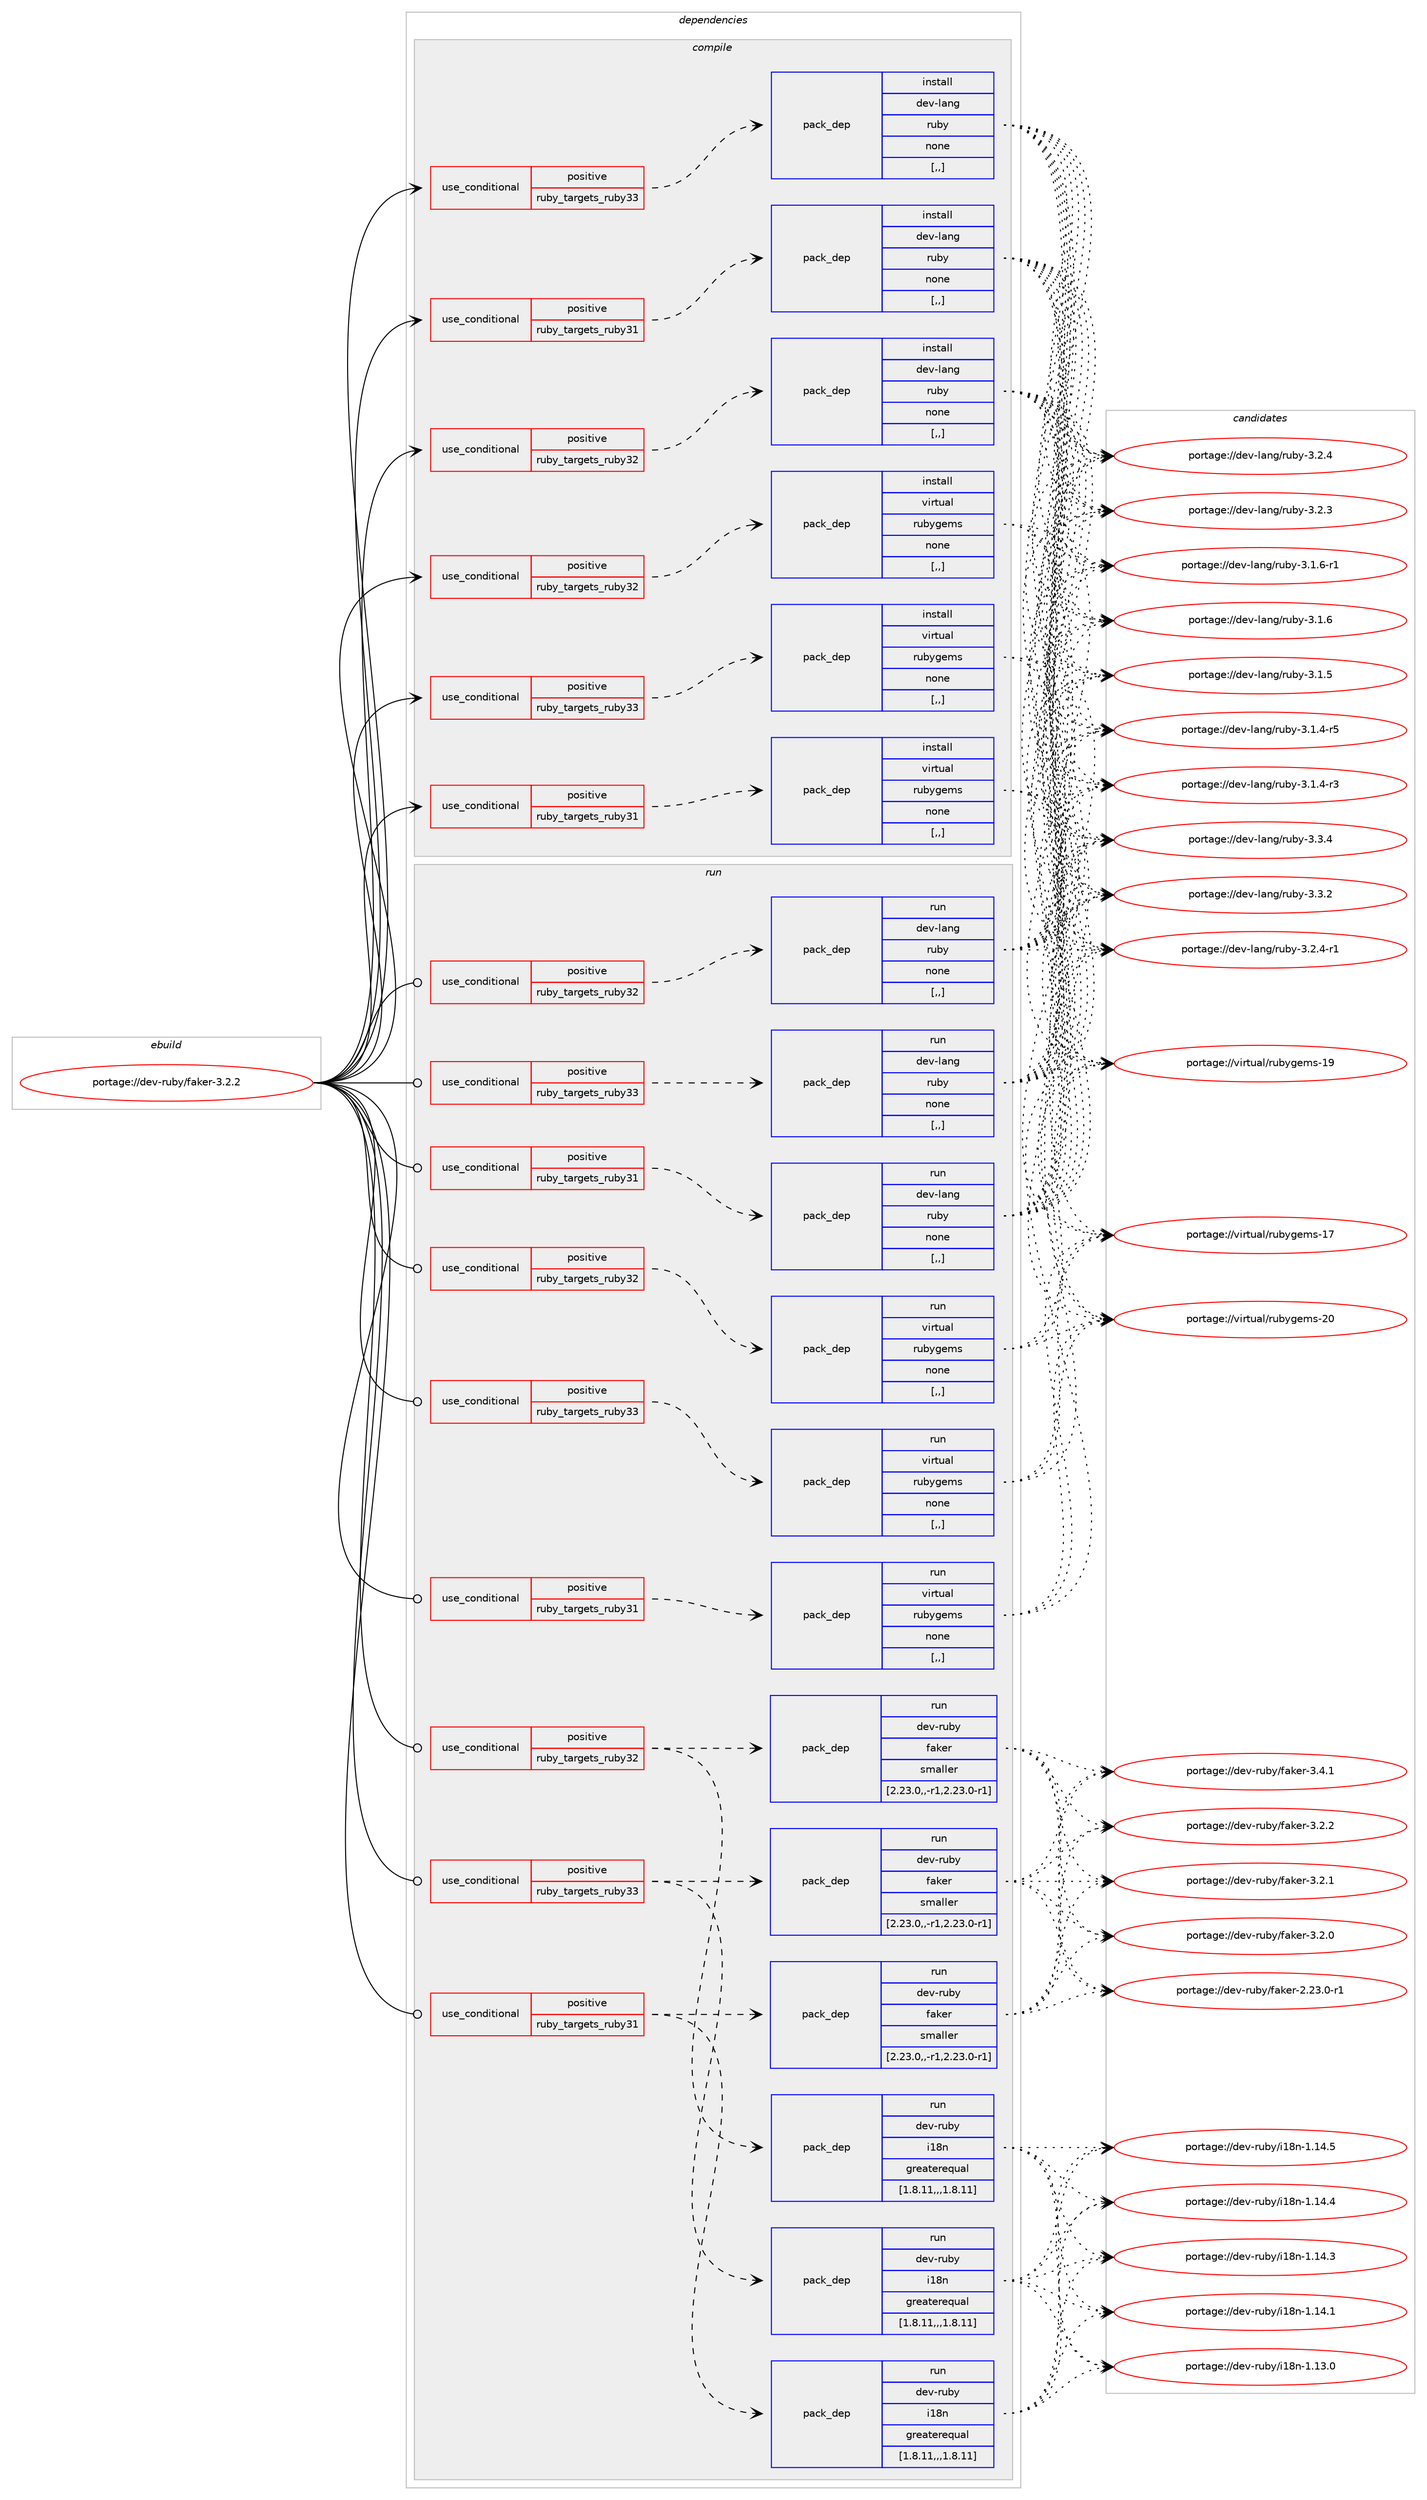 digraph prolog {

# *************
# Graph options
# *************

newrank=true;
concentrate=true;
compound=true;
graph [rankdir=LR,fontname=Helvetica,fontsize=10,ranksep=1.5];#, ranksep=2.5, nodesep=0.2];
edge  [arrowhead=vee];
node  [fontname=Helvetica,fontsize=10];

# **********
# The ebuild
# **********

subgraph cluster_leftcol {
color=gray;
rank=same;
label=<<i>ebuild</i>>;
id [label="portage://dev-ruby/faker-3.2.2", color=red, width=4, href="../dev-ruby/faker-3.2.2.svg"];
}

# ****************
# The dependencies
# ****************

subgraph cluster_midcol {
color=gray;
label=<<i>dependencies</i>>;
subgraph cluster_compile {
fillcolor="#eeeeee";
style=filled;
label=<<i>compile</i>>;
subgraph cond47259 {
dependency182597 [label=<<TABLE BORDER="0" CELLBORDER="1" CELLSPACING="0" CELLPADDING="4"><TR><TD ROWSPAN="3" CELLPADDING="10">use_conditional</TD></TR><TR><TD>positive</TD></TR><TR><TD>ruby_targets_ruby31</TD></TR></TABLE>>, shape=none, color=red];
subgraph pack134035 {
dependency182598 [label=<<TABLE BORDER="0" CELLBORDER="1" CELLSPACING="0" CELLPADDING="4" WIDTH="220"><TR><TD ROWSPAN="6" CELLPADDING="30">pack_dep</TD></TR><TR><TD WIDTH="110">install</TD></TR><TR><TD>dev-lang</TD></TR><TR><TD>ruby</TD></TR><TR><TD>none</TD></TR><TR><TD>[,,]</TD></TR></TABLE>>, shape=none, color=blue];
}
dependency182597:e -> dependency182598:w [weight=20,style="dashed",arrowhead="vee"];
}
id:e -> dependency182597:w [weight=20,style="solid",arrowhead="vee"];
subgraph cond47260 {
dependency182599 [label=<<TABLE BORDER="0" CELLBORDER="1" CELLSPACING="0" CELLPADDING="4"><TR><TD ROWSPAN="3" CELLPADDING="10">use_conditional</TD></TR><TR><TD>positive</TD></TR><TR><TD>ruby_targets_ruby31</TD></TR></TABLE>>, shape=none, color=red];
subgraph pack134036 {
dependency182600 [label=<<TABLE BORDER="0" CELLBORDER="1" CELLSPACING="0" CELLPADDING="4" WIDTH="220"><TR><TD ROWSPAN="6" CELLPADDING="30">pack_dep</TD></TR><TR><TD WIDTH="110">install</TD></TR><TR><TD>virtual</TD></TR><TR><TD>rubygems</TD></TR><TR><TD>none</TD></TR><TR><TD>[,,]</TD></TR></TABLE>>, shape=none, color=blue];
}
dependency182599:e -> dependency182600:w [weight=20,style="dashed",arrowhead="vee"];
}
id:e -> dependency182599:w [weight=20,style="solid",arrowhead="vee"];
subgraph cond47261 {
dependency182601 [label=<<TABLE BORDER="0" CELLBORDER="1" CELLSPACING="0" CELLPADDING="4"><TR><TD ROWSPAN="3" CELLPADDING="10">use_conditional</TD></TR><TR><TD>positive</TD></TR><TR><TD>ruby_targets_ruby32</TD></TR></TABLE>>, shape=none, color=red];
subgraph pack134037 {
dependency182602 [label=<<TABLE BORDER="0" CELLBORDER="1" CELLSPACING="0" CELLPADDING="4" WIDTH="220"><TR><TD ROWSPAN="6" CELLPADDING="30">pack_dep</TD></TR><TR><TD WIDTH="110">install</TD></TR><TR><TD>dev-lang</TD></TR><TR><TD>ruby</TD></TR><TR><TD>none</TD></TR><TR><TD>[,,]</TD></TR></TABLE>>, shape=none, color=blue];
}
dependency182601:e -> dependency182602:w [weight=20,style="dashed",arrowhead="vee"];
}
id:e -> dependency182601:w [weight=20,style="solid",arrowhead="vee"];
subgraph cond47262 {
dependency182603 [label=<<TABLE BORDER="0" CELLBORDER="1" CELLSPACING="0" CELLPADDING="4"><TR><TD ROWSPAN="3" CELLPADDING="10">use_conditional</TD></TR><TR><TD>positive</TD></TR><TR><TD>ruby_targets_ruby32</TD></TR></TABLE>>, shape=none, color=red];
subgraph pack134038 {
dependency182604 [label=<<TABLE BORDER="0" CELLBORDER="1" CELLSPACING="0" CELLPADDING="4" WIDTH="220"><TR><TD ROWSPAN="6" CELLPADDING="30">pack_dep</TD></TR><TR><TD WIDTH="110">install</TD></TR><TR><TD>virtual</TD></TR><TR><TD>rubygems</TD></TR><TR><TD>none</TD></TR><TR><TD>[,,]</TD></TR></TABLE>>, shape=none, color=blue];
}
dependency182603:e -> dependency182604:w [weight=20,style="dashed",arrowhead="vee"];
}
id:e -> dependency182603:w [weight=20,style="solid",arrowhead="vee"];
subgraph cond47263 {
dependency182605 [label=<<TABLE BORDER="0" CELLBORDER="1" CELLSPACING="0" CELLPADDING="4"><TR><TD ROWSPAN="3" CELLPADDING="10">use_conditional</TD></TR><TR><TD>positive</TD></TR><TR><TD>ruby_targets_ruby33</TD></TR></TABLE>>, shape=none, color=red];
subgraph pack134039 {
dependency182606 [label=<<TABLE BORDER="0" CELLBORDER="1" CELLSPACING="0" CELLPADDING="4" WIDTH="220"><TR><TD ROWSPAN="6" CELLPADDING="30">pack_dep</TD></TR><TR><TD WIDTH="110">install</TD></TR><TR><TD>dev-lang</TD></TR><TR><TD>ruby</TD></TR><TR><TD>none</TD></TR><TR><TD>[,,]</TD></TR></TABLE>>, shape=none, color=blue];
}
dependency182605:e -> dependency182606:w [weight=20,style="dashed",arrowhead="vee"];
}
id:e -> dependency182605:w [weight=20,style="solid",arrowhead="vee"];
subgraph cond47264 {
dependency182607 [label=<<TABLE BORDER="0" CELLBORDER="1" CELLSPACING="0" CELLPADDING="4"><TR><TD ROWSPAN="3" CELLPADDING="10">use_conditional</TD></TR><TR><TD>positive</TD></TR><TR><TD>ruby_targets_ruby33</TD></TR></TABLE>>, shape=none, color=red];
subgraph pack134040 {
dependency182608 [label=<<TABLE BORDER="0" CELLBORDER="1" CELLSPACING="0" CELLPADDING="4" WIDTH="220"><TR><TD ROWSPAN="6" CELLPADDING="30">pack_dep</TD></TR><TR><TD WIDTH="110">install</TD></TR><TR><TD>virtual</TD></TR><TR><TD>rubygems</TD></TR><TR><TD>none</TD></TR><TR><TD>[,,]</TD></TR></TABLE>>, shape=none, color=blue];
}
dependency182607:e -> dependency182608:w [weight=20,style="dashed",arrowhead="vee"];
}
id:e -> dependency182607:w [weight=20,style="solid",arrowhead="vee"];
}
subgraph cluster_compileandrun {
fillcolor="#eeeeee";
style=filled;
label=<<i>compile and run</i>>;
}
subgraph cluster_run {
fillcolor="#eeeeee";
style=filled;
label=<<i>run</i>>;
subgraph cond47265 {
dependency182609 [label=<<TABLE BORDER="0" CELLBORDER="1" CELLSPACING="0" CELLPADDING="4"><TR><TD ROWSPAN="3" CELLPADDING="10">use_conditional</TD></TR><TR><TD>positive</TD></TR><TR><TD>ruby_targets_ruby31</TD></TR></TABLE>>, shape=none, color=red];
subgraph pack134041 {
dependency182610 [label=<<TABLE BORDER="0" CELLBORDER="1" CELLSPACING="0" CELLPADDING="4" WIDTH="220"><TR><TD ROWSPAN="6" CELLPADDING="30">pack_dep</TD></TR><TR><TD WIDTH="110">run</TD></TR><TR><TD>dev-lang</TD></TR><TR><TD>ruby</TD></TR><TR><TD>none</TD></TR><TR><TD>[,,]</TD></TR></TABLE>>, shape=none, color=blue];
}
dependency182609:e -> dependency182610:w [weight=20,style="dashed",arrowhead="vee"];
}
id:e -> dependency182609:w [weight=20,style="solid",arrowhead="odot"];
subgraph cond47266 {
dependency182611 [label=<<TABLE BORDER="0" CELLBORDER="1" CELLSPACING="0" CELLPADDING="4"><TR><TD ROWSPAN="3" CELLPADDING="10">use_conditional</TD></TR><TR><TD>positive</TD></TR><TR><TD>ruby_targets_ruby31</TD></TR></TABLE>>, shape=none, color=red];
subgraph pack134042 {
dependency182612 [label=<<TABLE BORDER="0" CELLBORDER="1" CELLSPACING="0" CELLPADDING="4" WIDTH="220"><TR><TD ROWSPAN="6" CELLPADDING="30">pack_dep</TD></TR><TR><TD WIDTH="110">run</TD></TR><TR><TD>dev-ruby</TD></TR><TR><TD>i18n</TD></TR><TR><TD>greaterequal</TD></TR><TR><TD>[1.8.11,,,1.8.11]</TD></TR></TABLE>>, shape=none, color=blue];
}
dependency182611:e -> dependency182612:w [weight=20,style="dashed",arrowhead="vee"];
subgraph pack134043 {
dependency182613 [label=<<TABLE BORDER="0" CELLBORDER="1" CELLSPACING="0" CELLPADDING="4" WIDTH="220"><TR><TD ROWSPAN="6" CELLPADDING="30">pack_dep</TD></TR><TR><TD WIDTH="110">run</TD></TR><TR><TD>dev-ruby</TD></TR><TR><TD>faker</TD></TR><TR><TD>smaller</TD></TR><TR><TD>[2.23.0,,-r1,2.23.0-r1]</TD></TR></TABLE>>, shape=none, color=blue];
}
dependency182611:e -> dependency182613:w [weight=20,style="dashed",arrowhead="vee"];
}
id:e -> dependency182611:w [weight=20,style="solid",arrowhead="odot"];
subgraph cond47267 {
dependency182614 [label=<<TABLE BORDER="0" CELLBORDER="1" CELLSPACING="0" CELLPADDING="4"><TR><TD ROWSPAN="3" CELLPADDING="10">use_conditional</TD></TR><TR><TD>positive</TD></TR><TR><TD>ruby_targets_ruby31</TD></TR></TABLE>>, shape=none, color=red];
subgraph pack134044 {
dependency182615 [label=<<TABLE BORDER="0" CELLBORDER="1" CELLSPACING="0" CELLPADDING="4" WIDTH="220"><TR><TD ROWSPAN="6" CELLPADDING="30">pack_dep</TD></TR><TR><TD WIDTH="110">run</TD></TR><TR><TD>virtual</TD></TR><TR><TD>rubygems</TD></TR><TR><TD>none</TD></TR><TR><TD>[,,]</TD></TR></TABLE>>, shape=none, color=blue];
}
dependency182614:e -> dependency182615:w [weight=20,style="dashed",arrowhead="vee"];
}
id:e -> dependency182614:w [weight=20,style="solid",arrowhead="odot"];
subgraph cond47268 {
dependency182616 [label=<<TABLE BORDER="0" CELLBORDER="1" CELLSPACING="0" CELLPADDING="4"><TR><TD ROWSPAN="3" CELLPADDING="10">use_conditional</TD></TR><TR><TD>positive</TD></TR><TR><TD>ruby_targets_ruby32</TD></TR></TABLE>>, shape=none, color=red];
subgraph pack134045 {
dependency182617 [label=<<TABLE BORDER="0" CELLBORDER="1" CELLSPACING="0" CELLPADDING="4" WIDTH="220"><TR><TD ROWSPAN="6" CELLPADDING="30">pack_dep</TD></TR><TR><TD WIDTH="110">run</TD></TR><TR><TD>dev-lang</TD></TR><TR><TD>ruby</TD></TR><TR><TD>none</TD></TR><TR><TD>[,,]</TD></TR></TABLE>>, shape=none, color=blue];
}
dependency182616:e -> dependency182617:w [weight=20,style="dashed",arrowhead="vee"];
}
id:e -> dependency182616:w [weight=20,style="solid",arrowhead="odot"];
subgraph cond47269 {
dependency182618 [label=<<TABLE BORDER="0" CELLBORDER="1" CELLSPACING="0" CELLPADDING="4"><TR><TD ROWSPAN="3" CELLPADDING="10">use_conditional</TD></TR><TR><TD>positive</TD></TR><TR><TD>ruby_targets_ruby32</TD></TR></TABLE>>, shape=none, color=red];
subgraph pack134046 {
dependency182619 [label=<<TABLE BORDER="0" CELLBORDER="1" CELLSPACING="0" CELLPADDING="4" WIDTH="220"><TR><TD ROWSPAN="6" CELLPADDING="30">pack_dep</TD></TR><TR><TD WIDTH="110">run</TD></TR><TR><TD>dev-ruby</TD></TR><TR><TD>i18n</TD></TR><TR><TD>greaterequal</TD></TR><TR><TD>[1.8.11,,,1.8.11]</TD></TR></TABLE>>, shape=none, color=blue];
}
dependency182618:e -> dependency182619:w [weight=20,style="dashed",arrowhead="vee"];
subgraph pack134047 {
dependency182620 [label=<<TABLE BORDER="0" CELLBORDER="1" CELLSPACING="0" CELLPADDING="4" WIDTH="220"><TR><TD ROWSPAN="6" CELLPADDING="30">pack_dep</TD></TR><TR><TD WIDTH="110">run</TD></TR><TR><TD>dev-ruby</TD></TR><TR><TD>faker</TD></TR><TR><TD>smaller</TD></TR><TR><TD>[2.23.0,,-r1,2.23.0-r1]</TD></TR></TABLE>>, shape=none, color=blue];
}
dependency182618:e -> dependency182620:w [weight=20,style="dashed",arrowhead="vee"];
}
id:e -> dependency182618:w [weight=20,style="solid",arrowhead="odot"];
subgraph cond47270 {
dependency182621 [label=<<TABLE BORDER="0" CELLBORDER="1" CELLSPACING="0" CELLPADDING="4"><TR><TD ROWSPAN="3" CELLPADDING="10">use_conditional</TD></TR><TR><TD>positive</TD></TR><TR><TD>ruby_targets_ruby32</TD></TR></TABLE>>, shape=none, color=red];
subgraph pack134048 {
dependency182622 [label=<<TABLE BORDER="0" CELLBORDER="1" CELLSPACING="0" CELLPADDING="4" WIDTH="220"><TR><TD ROWSPAN="6" CELLPADDING="30">pack_dep</TD></TR><TR><TD WIDTH="110">run</TD></TR><TR><TD>virtual</TD></TR><TR><TD>rubygems</TD></TR><TR><TD>none</TD></TR><TR><TD>[,,]</TD></TR></TABLE>>, shape=none, color=blue];
}
dependency182621:e -> dependency182622:w [weight=20,style="dashed",arrowhead="vee"];
}
id:e -> dependency182621:w [weight=20,style="solid",arrowhead="odot"];
subgraph cond47271 {
dependency182623 [label=<<TABLE BORDER="0" CELLBORDER="1" CELLSPACING="0" CELLPADDING="4"><TR><TD ROWSPAN="3" CELLPADDING="10">use_conditional</TD></TR><TR><TD>positive</TD></TR><TR><TD>ruby_targets_ruby33</TD></TR></TABLE>>, shape=none, color=red];
subgraph pack134049 {
dependency182624 [label=<<TABLE BORDER="0" CELLBORDER="1" CELLSPACING="0" CELLPADDING="4" WIDTH="220"><TR><TD ROWSPAN="6" CELLPADDING="30">pack_dep</TD></TR><TR><TD WIDTH="110">run</TD></TR><TR><TD>dev-lang</TD></TR><TR><TD>ruby</TD></TR><TR><TD>none</TD></TR><TR><TD>[,,]</TD></TR></TABLE>>, shape=none, color=blue];
}
dependency182623:e -> dependency182624:w [weight=20,style="dashed",arrowhead="vee"];
}
id:e -> dependency182623:w [weight=20,style="solid",arrowhead="odot"];
subgraph cond47272 {
dependency182625 [label=<<TABLE BORDER="0" CELLBORDER="1" CELLSPACING="0" CELLPADDING="4"><TR><TD ROWSPAN="3" CELLPADDING="10">use_conditional</TD></TR><TR><TD>positive</TD></TR><TR><TD>ruby_targets_ruby33</TD></TR></TABLE>>, shape=none, color=red];
subgraph pack134050 {
dependency182626 [label=<<TABLE BORDER="0" CELLBORDER="1" CELLSPACING="0" CELLPADDING="4" WIDTH="220"><TR><TD ROWSPAN="6" CELLPADDING="30">pack_dep</TD></TR><TR><TD WIDTH="110">run</TD></TR><TR><TD>dev-ruby</TD></TR><TR><TD>i18n</TD></TR><TR><TD>greaterequal</TD></TR><TR><TD>[1.8.11,,,1.8.11]</TD></TR></TABLE>>, shape=none, color=blue];
}
dependency182625:e -> dependency182626:w [weight=20,style="dashed",arrowhead="vee"];
subgraph pack134051 {
dependency182627 [label=<<TABLE BORDER="0" CELLBORDER="1" CELLSPACING="0" CELLPADDING="4" WIDTH="220"><TR><TD ROWSPAN="6" CELLPADDING="30">pack_dep</TD></TR><TR><TD WIDTH="110">run</TD></TR><TR><TD>dev-ruby</TD></TR><TR><TD>faker</TD></TR><TR><TD>smaller</TD></TR><TR><TD>[2.23.0,,-r1,2.23.0-r1]</TD></TR></TABLE>>, shape=none, color=blue];
}
dependency182625:e -> dependency182627:w [weight=20,style="dashed",arrowhead="vee"];
}
id:e -> dependency182625:w [weight=20,style="solid",arrowhead="odot"];
subgraph cond47273 {
dependency182628 [label=<<TABLE BORDER="0" CELLBORDER="1" CELLSPACING="0" CELLPADDING="4"><TR><TD ROWSPAN="3" CELLPADDING="10">use_conditional</TD></TR><TR><TD>positive</TD></TR><TR><TD>ruby_targets_ruby33</TD></TR></TABLE>>, shape=none, color=red];
subgraph pack134052 {
dependency182629 [label=<<TABLE BORDER="0" CELLBORDER="1" CELLSPACING="0" CELLPADDING="4" WIDTH="220"><TR><TD ROWSPAN="6" CELLPADDING="30">pack_dep</TD></TR><TR><TD WIDTH="110">run</TD></TR><TR><TD>virtual</TD></TR><TR><TD>rubygems</TD></TR><TR><TD>none</TD></TR><TR><TD>[,,]</TD></TR></TABLE>>, shape=none, color=blue];
}
dependency182628:e -> dependency182629:w [weight=20,style="dashed",arrowhead="vee"];
}
id:e -> dependency182628:w [weight=20,style="solid",arrowhead="odot"];
}
}

# **************
# The candidates
# **************

subgraph cluster_choices {
rank=same;
color=gray;
label=<<i>candidates</i>>;

subgraph choice134035 {
color=black;
nodesep=1;
choice10010111845108971101034711411798121455146514652 [label="portage://dev-lang/ruby-3.3.4", color=red, width=4,href="../dev-lang/ruby-3.3.4.svg"];
choice10010111845108971101034711411798121455146514650 [label="portage://dev-lang/ruby-3.3.2", color=red, width=4,href="../dev-lang/ruby-3.3.2.svg"];
choice100101118451089711010347114117981214551465046524511449 [label="portage://dev-lang/ruby-3.2.4-r1", color=red, width=4,href="../dev-lang/ruby-3.2.4-r1.svg"];
choice10010111845108971101034711411798121455146504652 [label="portage://dev-lang/ruby-3.2.4", color=red, width=4,href="../dev-lang/ruby-3.2.4.svg"];
choice10010111845108971101034711411798121455146504651 [label="portage://dev-lang/ruby-3.2.3", color=red, width=4,href="../dev-lang/ruby-3.2.3.svg"];
choice100101118451089711010347114117981214551464946544511449 [label="portage://dev-lang/ruby-3.1.6-r1", color=red, width=4,href="../dev-lang/ruby-3.1.6-r1.svg"];
choice10010111845108971101034711411798121455146494654 [label="portage://dev-lang/ruby-3.1.6", color=red, width=4,href="../dev-lang/ruby-3.1.6.svg"];
choice10010111845108971101034711411798121455146494653 [label="portage://dev-lang/ruby-3.1.5", color=red, width=4,href="../dev-lang/ruby-3.1.5.svg"];
choice100101118451089711010347114117981214551464946524511453 [label="portage://dev-lang/ruby-3.1.4-r5", color=red, width=4,href="../dev-lang/ruby-3.1.4-r5.svg"];
choice100101118451089711010347114117981214551464946524511451 [label="portage://dev-lang/ruby-3.1.4-r3", color=red, width=4,href="../dev-lang/ruby-3.1.4-r3.svg"];
dependency182598:e -> choice10010111845108971101034711411798121455146514652:w [style=dotted,weight="100"];
dependency182598:e -> choice10010111845108971101034711411798121455146514650:w [style=dotted,weight="100"];
dependency182598:e -> choice100101118451089711010347114117981214551465046524511449:w [style=dotted,weight="100"];
dependency182598:e -> choice10010111845108971101034711411798121455146504652:w [style=dotted,weight="100"];
dependency182598:e -> choice10010111845108971101034711411798121455146504651:w [style=dotted,weight="100"];
dependency182598:e -> choice100101118451089711010347114117981214551464946544511449:w [style=dotted,weight="100"];
dependency182598:e -> choice10010111845108971101034711411798121455146494654:w [style=dotted,weight="100"];
dependency182598:e -> choice10010111845108971101034711411798121455146494653:w [style=dotted,weight="100"];
dependency182598:e -> choice100101118451089711010347114117981214551464946524511453:w [style=dotted,weight="100"];
dependency182598:e -> choice100101118451089711010347114117981214551464946524511451:w [style=dotted,weight="100"];
}
subgraph choice134036 {
color=black;
nodesep=1;
choice118105114116117971084711411798121103101109115455048 [label="portage://virtual/rubygems-20", color=red, width=4,href="../virtual/rubygems-20.svg"];
choice118105114116117971084711411798121103101109115454957 [label="portage://virtual/rubygems-19", color=red, width=4,href="../virtual/rubygems-19.svg"];
choice118105114116117971084711411798121103101109115454955 [label="portage://virtual/rubygems-17", color=red, width=4,href="../virtual/rubygems-17.svg"];
dependency182600:e -> choice118105114116117971084711411798121103101109115455048:w [style=dotted,weight="100"];
dependency182600:e -> choice118105114116117971084711411798121103101109115454957:w [style=dotted,weight="100"];
dependency182600:e -> choice118105114116117971084711411798121103101109115454955:w [style=dotted,weight="100"];
}
subgraph choice134037 {
color=black;
nodesep=1;
choice10010111845108971101034711411798121455146514652 [label="portage://dev-lang/ruby-3.3.4", color=red, width=4,href="../dev-lang/ruby-3.3.4.svg"];
choice10010111845108971101034711411798121455146514650 [label="portage://dev-lang/ruby-3.3.2", color=red, width=4,href="../dev-lang/ruby-3.3.2.svg"];
choice100101118451089711010347114117981214551465046524511449 [label="portage://dev-lang/ruby-3.2.4-r1", color=red, width=4,href="../dev-lang/ruby-3.2.4-r1.svg"];
choice10010111845108971101034711411798121455146504652 [label="portage://dev-lang/ruby-3.2.4", color=red, width=4,href="../dev-lang/ruby-3.2.4.svg"];
choice10010111845108971101034711411798121455146504651 [label="portage://dev-lang/ruby-3.2.3", color=red, width=4,href="../dev-lang/ruby-3.2.3.svg"];
choice100101118451089711010347114117981214551464946544511449 [label="portage://dev-lang/ruby-3.1.6-r1", color=red, width=4,href="../dev-lang/ruby-3.1.6-r1.svg"];
choice10010111845108971101034711411798121455146494654 [label="portage://dev-lang/ruby-3.1.6", color=red, width=4,href="../dev-lang/ruby-3.1.6.svg"];
choice10010111845108971101034711411798121455146494653 [label="portage://dev-lang/ruby-3.1.5", color=red, width=4,href="../dev-lang/ruby-3.1.5.svg"];
choice100101118451089711010347114117981214551464946524511453 [label="portage://dev-lang/ruby-3.1.4-r5", color=red, width=4,href="../dev-lang/ruby-3.1.4-r5.svg"];
choice100101118451089711010347114117981214551464946524511451 [label="portage://dev-lang/ruby-3.1.4-r3", color=red, width=4,href="../dev-lang/ruby-3.1.4-r3.svg"];
dependency182602:e -> choice10010111845108971101034711411798121455146514652:w [style=dotted,weight="100"];
dependency182602:e -> choice10010111845108971101034711411798121455146514650:w [style=dotted,weight="100"];
dependency182602:e -> choice100101118451089711010347114117981214551465046524511449:w [style=dotted,weight="100"];
dependency182602:e -> choice10010111845108971101034711411798121455146504652:w [style=dotted,weight="100"];
dependency182602:e -> choice10010111845108971101034711411798121455146504651:w [style=dotted,weight="100"];
dependency182602:e -> choice100101118451089711010347114117981214551464946544511449:w [style=dotted,weight="100"];
dependency182602:e -> choice10010111845108971101034711411798121455146494654:w [style=dotted,weight="100"];
dependency182602:e -> choice10010111845108971101034711411798121455146494653:w [style=dotted,weight="100"];
dependency182602:e -> choice100101118451089711010347114117981214551464946524511453:w [style=dotted,weight="100"];
dependency182602:e -> choice100101118451089711010347114117981214551464946524511451:w [style=dotted,weight="100"];
}
subgraph choice134038 {
color=black;
nodesep=1;
choice118105114116117971084711411798121103101109115455048 [label="portage://virtual/rubygems-20", color=red, width=4,href="../virtual/rubygems-20.svg"];
choice118105114116117971084711411798121103101109115454957 [label="portage://virtual/rubygems-19", color=red, width=4,href="../virtual/rubygems-19.svg"];
choice118105114116117971084711411798121103101109115454955 [label="portage://virtual/rubygems-17", color=red, width=4,href="../virtual/rubygems-17.svg"];
dependency182604:e -> choice118105114116117971084711411798121103101109115455048:w [style=dotted,weight="100"];
dependency182604:e -> choice118105114116117971084711411798121103101109115454957:w [style=dotted,weight="100"];
dependency182604:e -> choice118105114116117971084711411798121103101109115454955:w [style=dotted,weight="100"];
}
subgraph choice134039 {
color=black;
nodesep=1;
choice10010111845108971101034711411798121455146514652 [label="portage://dev-lang/ruby-3.3.4", color=red, width=4,href="../dev-lang/ruby-3.3.4.svg"];
choice10010111845108971101034711411798121455146514650 [label="portage://dev-lang/ruby-3.3.2", color=red, width=4,href="../dev-lang/ruby-3.3.2.svg"];
choice100101118451089711010347114117981214551465046524511449 [label="portage://dev-lang/ruby-3.2.4-r1", color=red, width=4,href="../dev-lang/ruby-3.2.4-r1.svg"];
choice10010111845108971101034711411798121455146504652 [label="portage://dev-lang/ruby-3.2.4", color=red, width=4,href="../dev-lang/ruby-3.2.4.svg"];
choice10010111845108971101034711411798121455146504651 [label="portage://dev-lang/ruby-3.2.3", color=red, width=4,href="../dev-lang/ruby-3.2.3.svg"];
choice100101118451089711010347114117981214551464946544511449 [label="portage://dev-lang/ruby-3.1.6-r1", color=red, width=4,href="../dev-lang/ruby-3.1.6-r1.svg"];
choice10010111845108971101034711411798121455146494654 [label="portage://dev-lang/ruby-3.1.6", color=red, width=4,href="../dev-lang/ruby-3.1.6.svg"];
choice10010111845108971101034711411798121455146494653 [label="portage://dev-lang/ruby-3.1.5", color=red, width=4,href="../dev-lang/ruby-3.1.5.svg"];
choice100101118451089711010347114117981214551464946524511453 [label="portage://dev-lang/ruby-3.1.4-r5", color=red, width=4,href="../dev-lang/ruby-3.1.4-r5.svg"];
choice100101118451089711010347114117981214551464946524511451 [label="portage://dev-lang/ruby-3.1.4-r3", color=red, width=4,href="../dev-lang/ruby-3.1.4-r3.svg"];
dependency182606:e -> choice10010111845108971101034711411798121455146514652:w [style=dotted,weight="100"];
dependency182606:e -> choice10010111845108971101034711411798121455146514650:w [style=dotted,weight="100"];
dependency182606:e -> choice100101118451089711010347114117981214551465046524511449:w [style=dotted,weight="100"];
dependency182606:e -> choice10010111845108971101034711411798121455146504652:w [style=dotted,weight="100"];
dependency182606:e -> choice10010111845108971101034711411798121455146504651:w [style=dotted,weight="100"];
dependency182606:e -> choice100101118451089711010347114117981214551464946544511449:w [style=dotted,weight="100"];
dependency182606:e -> choice10010111845108971101034711411798121455146494654:w [style=dotted,weight="100"];
dependency182606:e -> choice10010111845108971101034711411798121455146494653:w [style=dotted,weight="100"];
dependency182606:e -> choice100101118451089711010347114117981214551464946524511453:w [style=dotted,weight="100"];
dependency182606:e -> choice100101118451089711010347114117981214551464946524511451:w [style=dotted,weight="100"];
}
subgraph choice134040 {
color=black;
nodesep=1;
choice118105114116117971084711411798121103101109115455048 [label="portage://virtual/rubygems-20", color=red, width=4,href="../virtual/rubygems-20.svg"];
choice118105114116117971084711411798121103101109115454957 [label="portage://virtual/rubygems-19", color=red, width=4,href="../virtual/rubygems-19.svg"];
choice118105114116117971084711411798121103101109115454955 [label="portage://virtual/rubygems-17", color=red, width=4,href="../virtual/rubygems-17.svg"];
dependency182608:e -> choice118105114116117971084711411798121103101109115455048:w [style=dotted,weight="100"];
dependency182608:e -> choice118105114116117971084711411798121103101109115454957:w [style=dotted,weight="100"];
dependency182608:e -> choice118105114116117971084711411798121103101109115454955:w [style=dotted,weight="100"];
}
subgraph choice134041 {
color=black;
nodesep=1;
choice10010111845108971101034711411798121455146514652 [label="portage://dev-lang/ruby-3.3.4", color=red, width=4,href="../dev-lang/ruby-3.3.4.svg"];
choice10010111845108971101034711411798121455146514650 [label="portage://dev-lang/ruby-3.3.2", color=red, width=4,href="../dev-lang/ruby-3.3.2.svg"];
choice100101118451089711010347114117981214551465046524511449 [label="portage://dev-lang/ruby-3.2.4-r1", color=red, width=4,href="../dev-lang/ruby-3.2.4-r1.svg"];
choice10010111845108971101034711411798121455146504652 [label="portage://dev-lang/ruby-3.2.4", color=red, width=4,href="../dev-lang/ruby-3.2.4.svg"];
choice10010111845108971101034711411798121455146504651 [label="portage://dev-lang/ruby-3.2.3", color=red, width=4,href="../dev-lang/ruby-3.2.3.svg"];
choice100101118451089711010347114117981214551464946544511449 [label="portage://dev-lang/ruby-3.1.6-r1", color=red, width=4,href="../dev-lang/ruby-3.1.6-r1.svg"];
choice10010111845108971101034711411798121455146494654 [label="portage://dev-lang/ruby-3.1.6", color=red, width=4,href="../dev-lang/ruby-3.1.6.svg"];
choice10010111845108971101034711411798121455146494653 [label="portage://dev-lang/ruby-3.1.5", color=red, width=4,href="../dev-lang/ruby-3.1.5.svg"];
choice100101118451089711010347114117981214551464946524511453 [label="portage://dev-lang/ruby-3.1.4-r5", color=red, width=4,href="../dev-lang/ruby-3.1.4-r5.svg"];
choice100101118451089711010347114117981214551464946524511451 [label="portage://dev-lang/ruby-3.1.4-r3", color=red, width=4,href="../dev-lang/ruby-3.1.4-r3.svg"];
dependency182610:e -> choice10010111845108971101034711411798121455146514652:w [style=dotted,weight="100"];
dependency182610:e -> choice10010111845108971101034711411798121455146514650:w [style=dotted,weight="100"];
dependency182610:e -> choice100101118451089711010347114117981214551465046524511449:w [style=dotted,weight="100"];
dependency182610:e -> choice10010111845108971101034711411798121455146504652:w [style=dotted,weight="100"];
dependency182610:e -> choice10010111845108971101034711411798121455146504651:w [style=dotted,weight="100"];
dependency182610:e -> choice100101118451089711010347114117981214551464946544511449:w [style=dotted,weight="100"];
dependency182610:e -> choice10010111845108971101034711411798121455146494654:w [style=dotted,weight="100"];
dependency182610:e -> choice10010111845108971101034711411798121455146494653:w [style=dotted,weight="100"];
dependency182610:e -> choice100101118451089711010347114117981214551464946524511453:w [style=dotted,weight="100"];
dependency182610:e -> choice100101118451089711010347114117981214551464946524511451:w [style=dotted,weight="100"];
}
subgraph choice134042 {
color=black;
nodesep=1;
choice100101118451141179812147105495611045494649524653 [label="portage://dev-ruby/i18n-1.14.5", color=red, width=4,href="../dev-ruby/i18n-1.14.5.svg"];
choice100101118451141179812147105495611045494649524652 [label="portage://dev-ruby/i18n-1.14.4", color=red, width=4,href="../dev-ruby/i18n-1.14.4.svg"];
choice100101118451141179812147105495611045494649524651 [label="portage://dev-ruby/i18n-1.14.3", color=red, width=4,href="../dev-ruby/i18n-1.14.3.svg"];
choice100101118451141179812147105495611045494649524649 [label="portage://dev-ruby/i18n-1.14.1", color=red, width=4,href="../dev-ruby/i18n-1.14.1.svg"];
choice100101118451141179812147105495611045494649514648 [label="portage://dev-ruby/i18n-1.13.0", color=red, width=4,href="../dev-ruby/i18n-1.13.0.svg"];
dependency182612:e -> choice100101118451141179812147105495611045494649524653:w [style=dotted,weight="100"];
dependency182612:e -> choice100101118451141179812147105495611045494649524652:w [style=dotted,weight="100"];
dependency182612:e -> choice100101118451141179812147105495611045494649524651:w [style=dotted,weight="100"];
dependency182612:e -> choice100101118451141179812147105495611045494649524649:w [style=dotted,weight="100"];
dependency182612:e -> choice100101118451141179812147105495611045494649514648:w [style=dotted,weight="100"];
}
subgraph choice134043 {
color=black;
nodesep=1;
choice10010111845114117981214710297107101114455146524649 [label="portage://dev-ruby/faker-3.4.1", color=red, width=4,href="../dev-ruby/faker-3.4.1.svg"];
choice10010111845114117981214710297107101114455146504650 [label="portage://dev-ruby/faker-3.2.2", color=red, width=4,href="../dev-ruby/faker-3.2.2.svg"];
choice10010111845114117981214710297107101114455146504649 [label="portage://dev-ruby/faker-3.2.1", color=red, width=4,href="../dev-ruby/faker-3.2.1.svg"];
choice10010111845114117981214710297107101114455146504648 [label="portage://dev-ruby/faker-3.2.0", color=red, width=4,href="../dev-ruby/faker-3.2.0.svg"];
choice10010111845114117981214710297107101114455046505146484511449 [label="portage://dev-ruby/faker-2.23.0-r1", color=red, width=4,href="../dev-ruby/faker-2.23.0-r1.svg"];
dependency182613:e -> choice10010111845114117981214710297107101114455146524649:w [style=dotted,weight="100"];
dependency182613:e -> choice10010111845114117981214710297107101114455146504650:w [style=dotted,weight="100"];
dependency182613:e -> choice10010111845114117981214710297107101114455146504649:w [style=dotted,weight="100"];
dependency182613:e -> choice10010111845114117981214710297107101114455146504648:w [style=dotted,weight="100"];
dependency182613:e -> choice10010111845114117981214710297107101114455046505146484511449:w [style=dotted,weight="100"];
}
subgraph choice134044 {
color=black;
nodesep=1;
choice118105114116117971084711411798121103101109115455048 [label="portage://virtual/rubygems-20", color=red, width=4,href="../virtual/rubygems-20.svg"];
choice118105114116117971084711411798121103101109115454957 [label="portage://virtual/rubygems-19", color=red, width=4,href="../virtual/rubygems-19.svg"];
choice118105114116117971084711411798121103101109115454955 [label="portage://virtual/rubygems-17", color=red, width=4,href="../virtual/rubygems-17.svg"];
dependency182615:e -> choice118105114116117971084711411798121103101109115455048:w [style=dotted,weight="100"];
dependency182615:e -> choice118105114116117971084711411798121103101109115454957:w [style=dotted,weight="100"];
dependency182615:e -> choice118105114116117971084711411798121103101109115454955:w [style=dotted,weight="100"];
}
subgraph choice134045 {
color=black;
nodesep=1;
choice10010111845108971101034711411798121455146514652 [label="portage://dev-lang/ruby-3.3.4", color=red, width=4,href="../dev-lang/ruby-3.3.4.svg"];
choice10010111845108971101034711411798121455146514650 [label="portage://dev-lang/ruby-3.3.2", color=red, width=4,href="../dev-lang/ruby-3.3.2.svg"];
choice100101118451089711010347114117981214551465046524511449 [label="portage://dev-lang/ruby-3.2.4-r1", color=red, width=4,href="../dev-lang/ruby-3.2.4-r1.svg"];
choice10010111845108971101034711411798121455146504652 [label="portage://dev-lang/ruby-3.2.4", color=red, width=4,href="../dev-lang/ruby-3.2.4.svg"];
choice10010111845108971101034711411798121455146504651 [label="portage://dev-lang/ruby-3.2.3", color=red, width=4,href="../dev-lang/ruby-3.2.3.svg"];
choice100101118451089711010347114117981214551464946544511449 [label="portage://dev-lang/ruby-3.1.6-r1", color=red, width=4,href="../dev-lang/ruby-3.1.6-r1.svg"];
choice10010111845108971101034711411798121455146494654 [label="portage://dev-lang/ruby-3.1.6", color=red, width=4,href="../dev-lang/ruby-3.1.6.svg"];
choice10010111845108971101034711411798121455146494653 [label="portage://dev-lang/ruby-3.1.5", color=red, width=4,href="../dev-lang/ruby-3.1.5.svg"];
choice100101118451089711010347114117981214551464946524511453 [label="portage://dev-lang/ruby-3.1.4-r5", color=red, width=4,href="../dev-lang/ruby-3.1.4-r5.svg"];
choice100101118451089711010347114117981214551464946524511451 [label="portage://dev-lang/ruby-3.1.4-r3", color=red, width=4,href="../dev-lang/ruby-3.1.4-r3.svg"];
dependency182617:e -> choice10010111845108971101034711411798121455146514652:w [style=dotted,weight="100"];
dependency182617:e -> choice10010111845108971101034711411798121455146514650:w [style=dotted,weight="100"];
dependency182617:e -> choice100101118451089711010347114117981214551465046524511449:w [style=dotted,weight="100"];
dependency182617:e -> choice10010111845108971101034711411798121455146504652:w [style=dotted,weight="100"];
dependency182617:e -> choice10010111845108971101034711411798121455146504651:w [style=dotted,weight="100"];
dependency182617:e -> choice100101118451089711010347114117981214551464946544511449:w [style=dotted,weight="100"];
dependency182617:e -> choice10010111845108971101034711411798121455146494654:w [style=dotted,weight="100"];
dependency182617:e -> choice10010111845108971101034711411798121455146494653:w [style=dotted,weight="100"];
dependency182617:e -> choice100101118451089711010347114117981214551464946524511453:w [style=dotted,weight="100"];
dependency182617:e -> choice100101118451089711010347114117981214551464946524511451:w [style=dotted,weight="100"];
}
subgraph choice134046 {
color=black;
nodesep=1;
choice100101118451141179812147105495611045494649524653 [label="portage://dev-ruby/i18n-1.14.5", color=red, width=4,href="../dev-ruby/i18n-1.14.5.svg"];
choice100101118451141179812147105495611045494649524652 [label="portage://dev-ruby/i18n-1.14.4", color=red, width=4,href="../dev-ruby/i18n-1.14.4.svg"];
choice100101118451141179812147105495611045494649524651 [label="portage://dev-ruby/i18n-1.14.3", color=red, width=4,href="../dev-ruby/i18n-1.14.3.svg"];
choice100101118451141179812147105495611045494649524649 [label="portage://dev-ruby/i18n-1.14.1", color=red, width=4,href="../dev-ruby/i18n-1.14.1.svg"];
choice100101118451141179812147105495611045494649514648 [label="portage://dev-ruby/i18n-1.13.0", color=red, width=4,href="../dev-ruby/i18n-1.13.0.svg"];
dependency182619:e -> choice100101118451141179812147105495611045494649524653:w [style=dotted,weight="100"];
dependency182619:e -> choice100101118451141179812147105495611045494649524652:w [style=dotted,weight="100"];
dependency182619:e -> choice100101118451141179812147105495611045494649524651:w [style=dotted,weight="100"];
dependency182619:e -> choice100101118451141179812147105495611045494649524649:w [style=dotted,weight="100"];
dependency182619:e -> choice100101118451141179812147105495611045494649514648:w [style=dotted,weight="100"];
}
subgraph choice134047 {
color=black;
nodesep=1;
choice10010111845114117981214710297107101114455146524649 [label="portage://dev-ruby/faker-3.4.1", color=red, width=4,href="../dev-ruby/faker-3.4.1.svg"];
choice10010111845114117981214710297107101114455146504650 [label="portage://dev-ruby/faker-3.2.2", color=red, width=4,href="../dev-ruby/faker-3.2.2.svg"];
choice10010111845114117981214710297107101114455146504649 [label="portage://dev-ruby/faker-3.2.1", color=red, width=4,href="../dev-ruby/faker-3.2.1.svg"];
choice10010111845114117981214710297107101114455146504648 [label="portage://dev-ruby/faker-3.2.0", color=red, width=4,href="../dev-ruby/faker-3.2.0.svg"];
choice10010111845114117981214710297107101114455046505146484511449 [label="portage://dev-ruby/faker-2.23.0-r1", color=red, width=4,href="../dev-ruby/faker-2.23.0-r1.svg"];
dependency182620:e -> choice10010111845114117981214710297107101114455146524649:w [style=dotted,weight="100"];
dependency182620:e -> choice10010111845114117981214710297107101114455146504650:w [style=dotted,weight="100"];
dependency182620:e -> choice10010111845114117981214710297107101114455146504649:w [style=dotted,weight="100"];
dependency182620:e -> choice10010111845114117981214710297107101114455146504648:w [style=dotted,weight="100"];
dependency182620:e -> choice10010111845114117981214710297107101114455046505146484511449:w [style=dotted,weight="100"];
}
subgraph choice134048 {
color=black;
nodesep=1;
choice118105114116117971084711411798121103101109115455048 [label="portage://virtual/rubygems-20", color=red, width=4,href="../virtual/rubygems-20.svg"];
choice118105114116117971084711411798121103101109115454957 [label="portage://virtual/rubygems-19", color=red, width=4,href="../virtual/rubygems-19.svg"];
choice118105114116117971084711411798121103101109115454955 [label="portage://virtual/rubygems-17", color=red, width=4,href="../virtual/rubygems-17.svg"];
dependency182622:e -> choice118105114116117971084711411798121103101109115455048:w [style=dotted,weight="100"];
dependency182622:e -> choice118105114116117971084711411798121103101109115454957:w [style=dotted,weight="100"];
dependency182622:e -> choice118105114116117971084711411798121103101109115454955:w [style=dotted,weight="100"];
}
subgraph choice134049 {
color=black;
nodesep=1;
choice10010111845108971101034711411798121455146514652 [label="portage://dev-lang/ruby-3.3.4", color=red, width=4,href="../dev-lang/ruby-3.3.4.svg"];
choice10010111845108971101034711411798121455146514650 [label="portage://dev-lang/ruby-3.3.2", color=red, width=4,href="../dev-lang/ruby-3.3.2.svg"];
choice100101118451089711010347114117981214551465046524511449 [label="portage://dev-lang/ruby-3.2.4-r1", color=red, width=4,href="../dev-lang/ruby-3.2.4-r1.svg"];
choice10010111845108971101034711411798121455146504652 [label="portage://dev-lang/ruby-3.2.4", color=red, width=4,href="../dev-lang/ruby-3.2.4.svg"];
choice10010111845108971101034711411798121455146504651 [label="portage://dev-lang/ruby-3.2.3", color=red, width=4,href="../dev-lang/ruby-3.2.3.svg"];
choice100101118451089711010347114117981214551464946544511449 [label="portage://dev-lang/ruby-3.1.6-r1", color=red, width=4,href="../dev-lang/ruby-3.1.6-r1.svg"];
choice10010111845108971101034711411798121455146494654 [label="portage://dev-lang/ruby-3.1.6", color=red, width=4,href="../dev-lang/ruby-3.1.6.svg"];
choice10010111845108971101034711411798121455146494653 [label="portage://dev-lang/ruby-3.1.5", color=red, width=4,href="../dev-lang/ruby-3.1.5.svg"];
choice100101118451089711010347114117981214551464946524511453 [label="portage://dev-lang/ruby-3.1.4-r5", color=red, width=4,href="../dev-lang/ruby-3.1.4-r5.svg"];
choice100101118451089711010347114117981214551464946524511451 [label="portage://dev-lang/ruby-3.1.4-r3", color=red, width=4,href="../dev-lang/ruby-3.1.4-r3.svg"];
dependency182624:e -> choice10010111845108971101034711411798121455146514652:w [style=dotted,weight="100"];
dependency182624:e -> choice10010111845108971101034711411798121455146514650:w [style=dotted,weight="100"];
dependency182624:e -> choice100101118451089711010347114117981214551465046524511449:w [style=dotted,weight="100"];
dependency182624:e -> choice10010111845108971101034711411798121455146504652:w [style=dotted,weight="100"];
dependency182624:e -> choice10010111845108971101034711411798121455146504651:w [style=dotted,weight="100"];
dependency182624:e -> choice100101118451089711010347114117981214551464946544511449:w [style=dotted,weight="100"];
dependency182624:e -> choice10010111845108971101034711411798121455146494654:w [style=dotted,weight="100"];
dependency182624:e -> choice10010111845108971101034711411798121455146494653:w [style=dotted,weight="100"];
dependency182624:e -> choice100101118451089711010347114117981214551464946524511453:w [style=dotted,weight="100"];
dependency182624:e -> choice100101118451089711010347114117981214551464946524511451:w [style=dotted,weight="100"];
}
subgraph choice134050 {
color=black;
nodesep=1;
choice100101118451141179812147105495611045494649524653 [label="portage://dev-ruby/i18n-1.14.5", color=red, width=4,href="../dev-ruby/i18n-1.14.5.svg"];
choice100101118451141179812147105495611045494649524652 [label="portage://dev-ruby/i18n-1.14.4", color=red, width=4,href="../dev-ruby/i18n-1.14.4.svg"];
choice100101118451141179812147105495611045494649524651 [label="portage://dev-ruby/i18n-1.14.3", color=red, width=4,href="../dev-ruby/i18n-1.14.3.svg"];
choice100101118451141179812147105495611045494649524649 [label="portage://dev-ruby/i18n-1.14.1", color=red, width=4,href="../dev-ruby/i18n-1.14.1.svg"];
choice100101118451141179812147105495611045494649514648 [label="portage://dev-ruby/i18n-1.13.0", color=red, width=4,href="../dev-ruby/i18n-1.13.0.svg"];
dependency182626:e -> choice100101118451141179812147105495611045494649524653:w [style=dotted,weight="100"];
dependency182626:e -> choice100101118451141179812147105495611045494649524652:w [style=dotted,weight="100"];
dependency182626:e -> choice100101118451141179812147105495611045494649524651:w [style=dotted,weight="100"];
dependency182626:e -> choice100101118451141179812147105495611045494649524649:w [style=dotted,weight="100"];
dependency182626:e -> choice100101118451141179812147105495611045494649514648:w [style=dotted,weight="100"];
}
subgraph choice134051 {
color=black;
nodesep=1;
choice10010111845114117981214710297107101114455146524649 [label="portage://dev-ruby/faker-3.4.1", color=red, width=4,href="../dev-ruby/faker-3.4.1.svg"];
choice10010111845114117981214710297107101114455146504650 [label="portage://dev-ruby/faker-3.2.2", color=red, width=4,href="../dev-ruby/faker-3.2.2.svg"];
choice10010111845114117981214710297107101114455146504649 [label="portage://dev-ruby/faker-3.2.1", color=red, width=4,href="../dev-ruby/faker-3.2.1.svg"];
choice10010111845114117981214710297107101114455146504648 [label="portage://dev-ruby/faker-3.2.0", color=red, width=4,href="../dev-ruby/faker-3.2.0.svg"];
choice10010111845114117981214710297107101114455046505146484511449 [label="portage://dev-ruby/faker-2.23.0-r1", color=red, width=4,href="../dev-ruby/faker-2.23.0-r1.svg"];
dependency182627:e -> choice10010111845114117981214710297107101114455146524649:w [style=dotted,weight="100"];
dependency182627:e -> choice10010111845114117981214710297107101114455146504650:w [style=dotted,weight="100"];
dependency182627:e -> choice10010111845114117981214710297107101114455146504649:w [style=dotted,weight="100"];
dependency182627:e -> choice10010111845114117981214710297107101114455146504648:w [style=dotted,weight="100"];
dependency182627:e -> choice10010111845114117981214710297107101114455046505146484511449:w [style=dotted,weight="100"];
}
subgraph choice134052 {
color=black;
nodesep=1;
choice118105114116117971084711411798121103101109115455048 [label="portage://virtual/rubygems-20", color=red, width=4,href="../virtual/rubygems-20.svg"];
choice118105114116117971084711411798121103101109115454957 [label="portage://virtual/rubygems-19", color=red, width=4,href="../virtual/rubygems-19.svg"];
choice118105114116117971084711411798121103101109115454955 [label="portage://virtual/rubygems-17", color=red, width=4,href="../virtual/rubygems-17.svg"];
dependency182629:e -> choice118105114116117971084711411798121103101109115455048:w [style=dotted,weight="100"];
dependency182629:e -> choice118105114116117971084711411798121103101109115454957:w [style=dotted,weight="100"];
dependency182629:e -> choice118105114116117971084711411798121103101109115454955:w [style=dotted,weight="100"];
}
}

}
